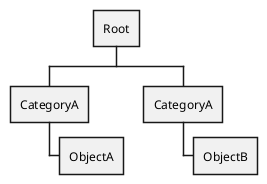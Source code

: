 {
  "sha1": "g7izv9ba7mwg6lrvi7p80qh7r8q99lz",
  "insertion": {
    "when": "2024-06-01T09:03:07.314Z",
    "url": "https://forum.plantuml.net/11524/allow-duplicates-for-wbs",
    "user": "plantuml@gmail.com"
  }
}
@startwbs
* Root
'row 1
** CategoryA
*** ObjectA
'row 2
** CategoryA
*** ObjectB
@endwbs
